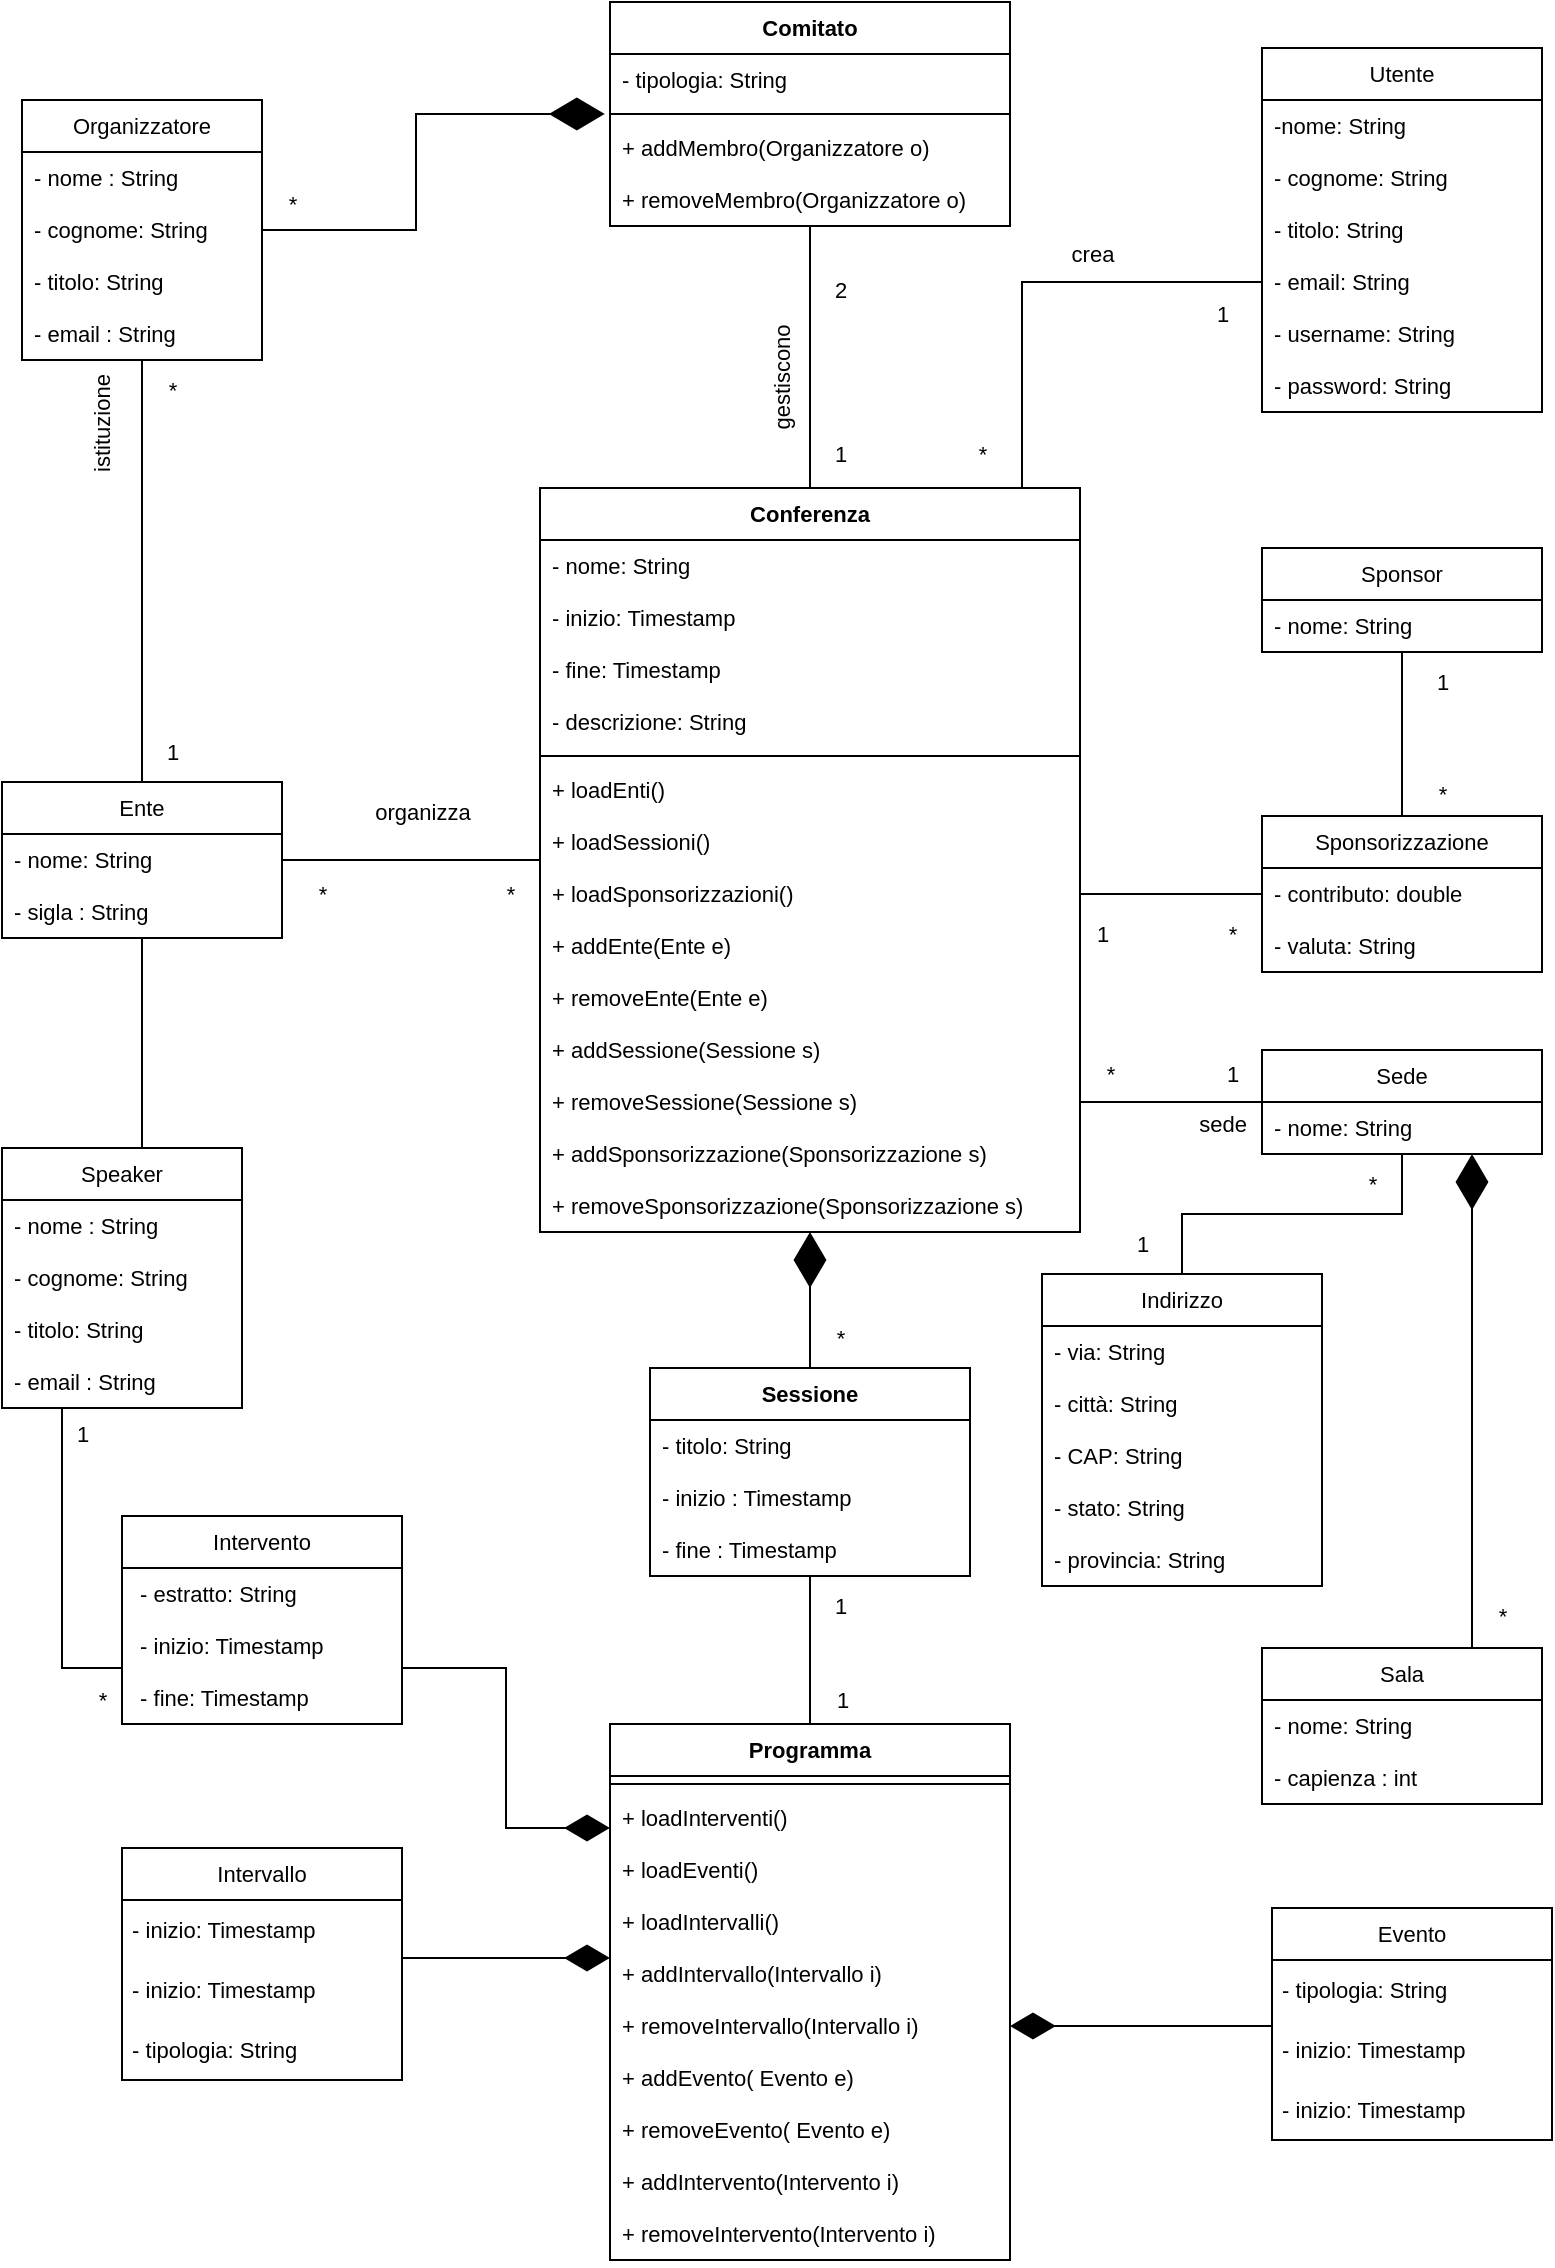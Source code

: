 <mxfile version="21.3.7" type="device">
  <diagram name="Pagina-1" id="H9tFMq_xS6EXsxrFBrhq">
    <mxGraphModel dx="594" dy="751" grid="1" gridSize="10" guides="1" tooltips="1" connect="1" arrows="1" fold="1" page="1" pageScale="1" pageWidth="827" pageHeight="1169" math="0" shadow="0">
      <root>
        <mxCell id="0" />
        <mxCell id="1" parent="0" />
        <mxCell id="WRvuOxXtSrw3vKBOLldK-36" style="edgeStyle=orthogonalEdgeStyle;rounded=0;orthogonalLoop=1;jettySize=auto;html=1;exitX=0.5;exitY=0;exitDx=0;exitDy=0;endArrow=none;endFill=0;fontSize=11;" parent="1" source="WRvuOxXtSrw3vKBOLldK-3" target="WRvuOxXtSrw3vKBOLldK-80" edge="1">
          <mxGeometry relative="1" as="geometry">
            <mxPoint x="415" y="126" as="targetPoint" />
          </mxGeometry>
        </mxCell>
        <mxCell id="WRvuOxXtSrw3vKBOLldK-3" value="Conferenza" style="swimlane;fontStyle=1;align=center;verticalAlign=top;childLayout=stackLayout;horizontal=1;startSize=26;horizontalStack=0;resizeParent=1;resizeParentMax=0;resizeLast=0;collapsible=1;marginBottom=0;whiteSpace=wrap;html=1;fontSize=11;" parent="1" vertex="1">
          <mxGeometry x="279" y="280" width="270" height="372" as="geometry" />
        </mxCell>
        <mxCell id="WRvuOxXtSrw3vKBOLldK-4" value="- nome: String" style="text;strokeColor=none;fillColor=none;align=left;verticalAlign=top;spacingLeft=4;spacingRight=4;overflow=hidden;rotatable=0;points=[[0,0.5],[1,0.5]];portConstraint=eastwest;whiteSpace=wrap;html=1;fontSize=11;" parent="WRvuOxXtSrw3vKBOLldK-3" vertex="1">
          <mxGeometry y="26" width="270" height="26" as="geometry" />
        </mxCell>
        <mxCell id="WRvuOxXtSrw3vKBOLldK-8" value="- inizio: Timestamp" style="text;strokeColor=none;fillColor=none;align=left;verticalAlign=top;spacingLeft=4;spacingRight=4;overflow=hidden;rotatable=0;points=[[0,0.5],[1,0.5]];portConstraint=eastwest;whiteSpace=wrap;html=1;fontSize=11;" parent="WRvuOxXtSrw3vKBOLldK-3" vertex="1">
          <mxGeometry y="52" width="270" height="26" as="geometry" />
        </mxCell>
        <mxCell id="WRvuOxXtSrw3vKBOLldK-9" value="- fine: Timestamp" style="text;strokeColor=none;fillColor=none;align=left;verticalAlign=top;spacingLeft=4;spacingRight=4;overflow=hidden;rotatable=0;points=[[0,0.5],[1,0.5]];portConstraint=eastwest;whiteSpace=wrap;html=1;fontSize=11;" parent="WRvuOxXtSrw3vKBOLldK-3" vertex="1">
          <mxGeometry y="78" width="270" height="26" as="geometry" />
        </mxCell>
        <mxCell id="WRvuOxXtSrw3vKBOLldK-10" value="- descrizione: String" style="text;strokeColor=none;fillColor=none;align=left;verticalAlign=top;spacingLeft=4;spacingRight=4;overflow=hidden;rotatable=0;points=[[0,0.5],[1,0.5]];portConstraint=eastwest;whiteSpace=wrap;html=1;fontSize=11;" parent="WRvuOxXtSrw3vKBOLldK-3" vertex="1">
          <mxGeometry y="104" width="270" height="26" as="geometry" />
        </mxCell>
        <mxCell id="WRvuOxXtSrw3vKBOLldK-5" value="" style="line;strokeWidth=1;fillColor=none;align=left;verticalAlign=middle;spacingTop=-1;spacingLeft=3;spacingRight=3;rotatable=0;labelPosition=right;points=[];portConstraint=eastwest;strokeColor=inherit;fontSize=11;" parent="WRvuOxXtSrw3vKBOLldK-3" vertex="1">
          <mxGeometry y="130" width="270" height="8" as="geometry" />
        </mxCell>
        <mxCell id="WRvuOxXtSrw3vKBOLldK-6" value="+ loadEnti()" style="text;strokeColor=none;fillColor=none;align=left;verticalAlign=top;spacingLeft=4;spacingRight=4;overflow=hidden;rotatable=0;points=[[0,0.5],[1,0.5]];portConstraint=eastwest;whiteSpace=wrap;html=1;fontSize=11;" parent="WRvuOxXtSrw3vKBOLldK-3" vertex="1">
          <mxGeometry y="138" width="270" height="26" as="geometry" />
        </mxCell>
        <mxCell id="WRvuOxXtSrw3vKBOLldK-11" value="+ loadSessioni()" style="text;strokeColor=none;fillColor=none;align=left;verticalAlign=top;spacingLeft=4;spacingRight=4;overflow=hidden;rotatable=0;points=[[0,0.5],[1,0.5]];portConstraint=eastwest;whiteSpace=wrap;html=1;fontSize=11;" parent="WRvuOxXtSrw3vKBOLldK-3" vertex="1">
          <mxGeometry y="164" width="270" height="26" as="geometry" />
        </mxCell>
        <mxCell id="WRvuOxXtSrw3vKBOLldK-12" value="+ loadSponsorizzazioni()" style="text;strokeColor=none;fillColor=none;align=left;verticalAlign=top;spacingLeft=4;spacingRight=4;overflow=hidden;rotatable=0;points=[[0,0.5],[1,0.5]];portConstraint=eastwest;whiteSpace=wrap;html=1;fontSize=11;" parent="WRvuOxXtSrw3vKBOLldK-3" vertex="1">
          <mxGeometry y="190" width="270" height="26" as="geometry" />
        </mxCell>
        <mxCell id="WRvuOxXtSrw3vKBOLldK-13" value="+ addEnte(Ente e)" style="text;strokeColor=none;fillColor=none;align=left;verticalAlign=top;spacingLeft=4;spacingRight=4;overflow=hidden;rotatable=0;points=[[0,0.5],[1,0.5]];portConstraint=eastwest;whiteSpace=wrap;html=1;fontSize=11;" parent="WRvuOxXtSrw3vKBOLldK-3" vertex="1">
          <mxGeometry y="216" width="270" height="26" as="geometry" />
        </mxCell>
        <mxCell id="WRvuOxXtSrw3vKBOLldK-14" value="+ removeEnte(Ente e)" style="text;strokeColor=none;fillColor=none;align=left;verticalAlign=top;spacingLeft=4;spacingRight=4;overflow=hidden;rotatable=0;points=[[0,0.5],[1,0.5]];portConstraint=eastwest;whiteSpace=wrap;html=1;fontSize=11;" parent="WRvuOxXtSrw3vKBOLldK-3" vertex="1">
          <mxGeometry y="242" width="270" height="26" as="geometry" />
        </mxCell>
        <mxCell id="WRvuOxXtSrw3vKBOLldK-15" value="+ addSessione(Sessione s)" style="text;strokeColor=none;fillColor=none;align=left;verticalAlign=top;spacingLeft=4;spacingRight=4;overflow=hidden;rotatable=0;points=[[0,0.5],[1,0.5]];portConstraint=eastwest;whiteSpace=wrap;html=1;fontSize=11;" parent="WRvuOxXtSrw3vKBOLldK-3" vertex="1">
          <mxGeometry y="268" width="270" height="26" as="geometry" />
        </mxCell>
        <mxCell id="WRvuOxXtSrw3vKBOLldK-16" value="+ removeSessione(Sessione s)" style="text;strokeColor=none;fillColor=none;align=left;verticalAlign=top;spacingLeft=4;spacingRight=4;overflow=hidden;rotatable=0;points=[[0,0.5],[1,0.5]];portConstraint=eastwest;whiteSpace=wrap;html=1;fontSize=11;" parent="WRvuOxXtSrw3vKBOLldK-3" vertex="1">
          <mxGeometry y="294" width="270" height="26" as="geometry" />
        </mxCell>
        <mxCell id="WRvuOxXtSrw3vKBOLldK-17" value="+ addSponsorizzazione(Sponsorizzazione s)" style="text;strokeColor=none;fillColor=none;align=left;verticalAlign=top;spacingLeft=4;spacingRight=4;overflow=hidden;rotatable=0;points=[[0,0.5],[1,0.5]];portConstraint=eastwest;whiteSpace=wrap;html=1;fontSize=11;" parent="WRvuOxXtSrw3vKBOLldK-3" vertex="1">
          <mxGeometry y="320" width="270" height="26" as="geometry" />
        </mxCell>
        <mxCell id="WRvuOxXtSrw3vKBOLldK-18" value="+ removeSponsorizzazione(Sponsorizzazione s)" style="text;strokeColor=none;fillColor=none;align=left;verticalAlign=top;spacingLeft=4;spacingRight=4;overflow=hidden;rotatable=0;points=[[0,0.5],[1,0.5]];portConstraint=eastwest;whiteSpace=wrap;html=1;fontSize=11;" parent="WRvuOxXtSrw3vKBOLldK-3" vertex="1">
          <mxGeometry y="346" width="270" height="26" as="geometry" />
        </mxCell>
        <mxCell id="WRvuOxXtSrw3vKBOLldK-23" style="rounded=0;orthogonalLoop=1;jettySize=auto;html=1;exitX=1;exitY=0.5;exitDx=0;exitDy=0;edgeStyle=orthogonalEdgeStyle;endArrow=none;endFill=0;fontSize=11;" parent="1" source="WRvuOxXtSrw3vKBOLldK-19" target="WRvuOxXtSrw3vKBOLldK-3" edge="1">
          <mxGeometry relative="1" as="geometry" />
        </mxCell>
        <mxCell id="WRvuOxXtSrw3vKBOLldK-19" value="Ente" style="swimlane;fontStyle=0;childLayout=stackLayout;horizontal=1;startSize=26;fillColor=none;horizontalStack=0;resizeParent=1;resizeParentMax=0;resizeLast=0;collapsible=1;marginBottom=0;whiteSpace=wrap;html=1;fontSize=11;" parent="1" vertex="1">
          <mxGeometry x="10" y="427" width="140" height="78" as="geometry" />
        </mxCell>
        <mxCell id="WRvuOxXtSrw3vKBOLldK-20" value="- nome: String" style="text;strokeColor=none;fillColor=none;align=left;verticalAlign=top;spacingLeft=4;spacingRight=4;overflow=hidden;rotatable=0;points=[[0,0.5],[1,0.5]];portConstraint=eastwest;whiteSpace=wrap;html=1;fontSize=11;" parent="WRvuOxXtSrw3vKBOLldK-19" vertex="1">
          <mxGeometry y="26" width="140" height="26" as="geometry" />
        </mxCell>
        <mxCell id="WRvuOxXtSrw3vKBOLldK-21" value="- sigla : String" style="text;strokeColor=none;fillColor=none;align=left;verticalAlign=top;spacingLeft=4;spacingRight=4;overflow=hidden;rotatable=0;points=[[0,0.5],[1,0.5]];portConstraint=eastwest;whiteSpace=wrap;html=1;fontSize=11;" parent="WRvuOxXtSrw3vKBOLldK-19" vertex="1">
          <mxGeometry y="52" width="140" height="26" as="geometry" />
        </mxCell>
        <mxCell id="WRvuOxXtSrw3vKBOLldK-24" value="organizza" style="text;html=1;align=center;verticalAlign=middle;resizable=0;points=[];autosize=1;strokeColor=none;fillColor=none;fontSize=11;" parent="1" vertex="1">
          <mxGeometry x="185" y="427" width="70" height="30" as="geometry" />
        </mxCell>
        <mxCell id="WRvuOxXtSrw3vKBOLldK-25" value="&lt;font style=&quot;font-size: 11px;&quot;&gt;*&lt;/font&gt;" style="text;html=1;align=center;verticalAlign=middle;resizable=0;points=[];autosize=1;strokeColor=none;fillColor=none;fontSize=11;" parent="1" vertex="1">
          <mxGeometry x="249" y="468" width="30" height="30" as="geometry" />
        </mxCell>
        <mxCell id="WRvuOxXtSrw3vKBOLldK-26" value="&lt;font style=&quot;font-size: 11px;&quot;&gt;*&lt;/font&gt;" style="text;html=1;align=center;verticalAlign=middle;resizable=0;points=[];autosize=1;strokeColor=none;fillColor=none;fontSize=11;" parent="1" vertex="1">
          <mxGeometry x="155" y="468" width="30" height="30" as="geometry" />
        </mxCell>
        <mxCell id="WRvuOxXtSrw3vKBOLldK-32" style="edgeStyle=orthogonalEdgeStyle;rounded=0;orthogonalLoop=1;jettySize=auto;html=1;endArrow=none;endFill=0;fontSize=11;" parent="1" source="WRvuOxXtSrw3vKBOLldK-27" target="WRvuOxXtSrw3vKBOLldK-19" edge="1">
          <mxGeometry relative="1" as="geometry" />
        </mxCell>
        <mxCell id="WRvuOxXtSrw3vKBOLldK-27" value="Organizzatore" style="swimlane;fontStyle=0;childLayout=stackLayout;horizontal=1;startSize=26;fillColor=none;horizontalStack=0;resizeParent=1;resizeParentMax=0;resizeLast=0;collapsible=1;marginBottom=0;whiteSpace=wrap;html=1;fontSize=11;" parent="1" vertex="1">
          <mxGeometry x="20" y="86" width="120" height="130" as="geometry" />
        </mxCell>
        <mxCell id="WRvuOxXtSrw3vKBOLldK-28" value="- nome : String" style="text;strokeColor=none;fillColor=none;align=left;verticalAlign=top;spacingLeft=4;spacingRight=4;overflow=hidden;rotatable=0;points=[[0,0.5],[1,0.5]];portConstraint=eastwest;whiteSpace=wrap;html=1;fontSize=11;" parent="WRvuOxXtSrw3vKBOLldK-27" vertex="1">
          <mxGeometry y="26" width="120" height="26" as="geometry" />
        </mxCell>
        <mxCell id="WRvuOxXtSrw3vKBOLldK-29" value="- cognome: String" style="text;strokeColor=none;fillColor=none;align=left;verticalAlign=top;spacingLeft=4;spacingRight=4;overflow=hidden;rotatable=0;points=[[0,0.5],[1,0.5]];portConstraint=eastwest;whiteSpace=wrap;html=1;fontSize=11;" parent="WRvuOxXtSrw3vKBOLldK-27" vertex="1">
          <mxGeometry y="52" width="120" height="26" as="geometry" />
        </mxCell>
        <mxCell id="WRvuOxXtSrw3vKBOLldK-30" value="- titolo: String" style="text;strokeColor=none;fillColor=none;align=left;verticalAlign=top;spacingLeft=4;spacingRight=4;overflow=hidden;rotatable=0;points=[[0,0.5],[1,0.5]];portConstraint=eastwest;whiteSpace=wrap;html=1;fontSize=11;" parent="WRvuOxXtSrw3vKBOLldK-27" vertex="1">
          <mxGeometry y="78" width="120" height="26" as="geometry" />
        </mxCell>
        <mxCell id="WRvuOxXtSrw3vKBOLldK-31" value="- email : String" style="text;strokeColor=none;fillColor=none;align=left;verticalAlign=top;spacingLeft=4;spacingRight=4;overflow=hidden;rotatable=0;points=[[0,0.5],[1,0.5]];portConstraint=eastwest;whiteSpace=wrap;html=1;fontSize=11;" parent="WRvuOxXtSrw3vKBOLldK-27" vertex="1">
          <mxGeometry y="104" width="120" height="26" as="geometry" />
        </mxCell>
        <mxCell id="WRvuOxXtSrw3vKBOLldK-35" style="edgeStyle=orthogonalEdgeStyle;rounded=0;orthogonalLoop=1;jettySize=auto;html=1;startArrow=diamondThin;startFill=1;endArrow=none;endFill=0;sourcePerimeterSpacing=0;strokeWidth=1;endSize=12;startSize=25;fontSize=11;exitX=-0.013;exitY=-0.155;exitDx=0;exitDy=0;exitPerimeter=0;" parent="1" source="WRvuOxXtSrw3vKBOLldK-86" target="WRvuOxXtSrw3vKBOLldK-27" edge="1">
          <mxGeometry relative="1" as="geometry">
            <mxPoint x="345" y="111" as="sourcePoint" />
          </mxGeometry>
        </mxCell>
        <mxCell id="WRvuOxXtSrw3vKBOLldK-37" value="gestiscono" style="text;html=1;align=center;verticalAlign=middle;resizable=0;points=[];autosize=1;strokeColor=none;fillColor=none;horizontal=0;fontSize=11;" parent="1" vertex="1">
          <mxGeometry x="380" y="190" width="40" height="70" as="geometry" />
        </mxCell>
        <mxCell id="WRvuOxXtSrw3vKBOLldK-38" value="istituzione" style="text;html=1;align=center;verticalAlign=middle;resizable=0;points=[];autosize=1;strokeColor=none;fillColor=none;horizontal=0;fontSize=11;" parent="1" vertex="1">
          <mxGeometry x="40" y="218" width="40" height="60" as="geometry" />
        </mxCell>
        <mxCell id="WRvuOxXtSrw3vKBOLldK-50" style="edgeStyle=orthogonalEdgeStyle;rounded=0;orthogonalLoop=1;jettySize=auto;html=1;exitX=0.5;exitY=0;exitDx=0;exitDy=0;endArrow=none;endFill=0;fontSize=11;" parent="1" source="WRvuOxXtSrw3vKBOLldK-39" target="WRvuOxXtSrw3vKBOLldK-46" edge="1">
          <mxGeometry relative="1" as="geometry" />
        </mxCell>
        <mxCell id="WRvuOxXtSrw3vKBOLldK-39" value="Sponsorizzazione" style="swimlane;fontStyle=0;childLayout=stackLayout;horizontal=1;startSize=26;fillColor=none;horizontalStack=0;resizeParent=1;resizeParentMax=0;resizeLast=0;collapsible=1;marginBottom=0;whiteSpace=wrap;html=1;fontSize=11;" parent="1" vertex="1">
          <mxGeometry x="640" y="444" width="140" height="78" as="geometry" />
        </mxCell>
        <mxCell id="WRvuOxXtSrw3vKBOLldK-40" value="- contributo: double" style="text;strokeColor=none;fillColor=none;align=left;verticalAlign=top;spacingLeft=4;spacingRight=4;overflow=hidden;rotatable=0;points=[[0,0.5],[1,0.5]];portConstraint=eastwest;whiteSpace=wrap;html=1;fontSize=11;" parent="WRvuOxXtSrw3vKBOLldK-39" vertex="1">
          <mxGeometry y="26" width="140" height="26" as="geometry" />
        </mxCell>
        <mxCell id="WRvuOxXtSrw3vKBOLldK-41" value="- valuta: String" style="text;strokeColor=none;fillColor=none;align=left;verticalAlign=top;spacingLeft=4;spacingRight=4;overflow=hidden;rotatable=0;points=[[0,0.5],[1,0.5]];portConstraint=eastwest;whiteSpace=wrap;html=1;fontSize=11;" parent="WRvuOxXtSrw3vKBOLldK-39" vertex="1">
          <mxGeometry y="52" width="140" height="26" as="geometry" />
        </mxCell>
        <mxCell id="WRvuOxXtSrw3vKBOLldK-43" style="edgeStyle=orthogonalEdgeStyle;rounded=0;orthogonalLoop=1;jettySize=auto;html=1;exitX=1;exitY=0.5;exitDx=0;exitDy=0;endArrow=none;endFill=0;fontSize=11;" parent="1" source="WRvuOxXtSrw3vKBOLldK-12" target="WRvuOxXtSrw3vKBOLldK-39" edge="1">
          <mxGeometry relative="1" as="geometry" />
        </mxCell>
        <mxCell id="WRvuOxXtSrw3vKBOLldK-44" value="1" style="text;html=1;align=center;verticalAlign=middle;resizable=0;points=[];autosize=1;strokeColor=none;fillColor=none;fontSize=11;" parent="1" vertex="1">
          <mxGeometry x="545" y="488" width="30" height="30" as="geometry" />
        </mxCell>
        <mxCell id="WRvuOxXtSrw3vKBOLldK-45" value="*" style="text;html=1;align=center;verticalAlign=middle;resizable=0;points=[];autosize=1;strokeColor=none;fillColor=none;fontSize=11;" parent="1" vertex="1">
          <mxGeometry x="610" y="488" width="30" height="30" as="geometry" />
        </mxCell>
        <mxCell id="WRvuOxXtSrw3vKBOLldK-46" value="Sponsor" style="swimlane;fontStyle=0;childLayout=stackLayout;horizontal=1;startSize=26;fillColor=none;horizontalStack=0;resizeParent=1;resizeParentMax=0;resizeLast=0;collapsible=1;marginBottom=0;whiteSpace=wrap;html=1;fontSize=11;" parent="1" vertex="1">
          <mxGeometry x="640" y="310" width="140" height="52" as="geometry" />
        </mxCell>
        <mxCell id="WRvuOxXtSrw3vKBOLldK-47" value="- nome: String" style="text;strokeColor=none;fillColor=none;align=left;verticalAlign=top;spacingLeft=4;spacingRight=4;overflow=hidden;rotatable=0;points=[[0,0.5],[1,0.5]];portConstraint=eastwest;whiteSpace=wrap;html=1;fontSize=11;" parent="WRvuOxXtSrw3vKBOLldK-46" vertex="1">
          <mxGeometry y="26" width="140" height="26" as="geometry" />
        </mxCell>
        <mxCell id="WRvuOxXtSrw3vKBOLldK-51" value="Utente" style="swimlane;fontStyle=0;childLayout=stackLayout;horizontal=1;startSize=26;fillColor=none;horizontalStack=0;resizeParent=1;resizeParentMax=0;resizeLast=0;collapsible=1;marginBottom=0;whiteSpace=wrap;html=1;fontSize=11;" parent="1" vertex="1">
          <mxGeometry x="640" y="60" width="140" height="182" as="geometry" />
        </mxCell>
        <mxCell id="WRvuOxXtSrw3vKBOLldK-52" value="-nome: String" style="text;strokeColor=none;fillColor=none;align=left;verticalAlign=top;spacingLeft=4;spacingRight=4;overflow=hidden;rotatable=0;points=[[0,0.5],[1,0.5]];portConstraint=eastwest;whiteSpace=wrap;html=1;fontSize=11;" parent="WRvuOxXtSrw3vKBOLldK-51" vertex="1">
          <mxGeometry y="26" width="140" height="26" as="geometry" />
        </mxCell>
        <mxCell id="WRvuOxXtSrw3vKBOLldK-53" value="- cognome: String" style="text;strokeColor=none;fillColor=none;align=left;verticalAlign=top;spacingLeft=4;spacingRight=4;overflow=hidden;rotatable=0;points=[[0,0.5],[1,0.5]];portConstraint=eastwest;whiteSpace=wrap;html=1;fontSize=11;" parent="WRvuOxXtSrw3vKBOLldK-51" vertex="1">
          <mxGeometry y="52" width="140" height="26" as="geometry" />
        </mxCell>
        <mxCell id="WRvuOxXtSrw3vKBOLldK-54" value="- titolo: String" style="text;strokeColor=none;fillColor=none;align=left;verticalAlign=top;spacingLeft=4;spacingRight=4;overflow=hidden;rotatable=0;points=[[0,0.5],[1,0.5]];portConstraint=eastwest;whiteSpace=wrap;html=1;fontSize=11;" parent="WRvuOxXtSrw3vKBOLldK-51" vertex="1">
          <mxGeometry y="78" width="140" height="26" as="geometry" />
        </mxCell>
        <mxCell id="WRvuOxXtSrw3vKBOLldK-55" value="- email: String" style="text;strokeColor=none;fillColor=none;align=left;verticalAlign=top;spacingLeft=4;spacingRight=4;overflow=hidden;rotatable=0;points=[[0,0.5],[1,0.5]];portConstraint=eastwest;whiteSpace=wrap;html=1;fontSize=11;" parent="WRvuOxXtSrw3vKBOLldK-51" vertex="1">
          <mxGeometry y="104" width="140" height="26" as="geometry" />
        </mxCell>
        <mxCell id="WRvuOxXtSrw3vKBOLldK-56" value="- username: String" style="text;strokeColor=none;fillColor=none;align=left;verticalAlign=top;spacingLeft=4;spacingRight=4;overflow=hidden;rotatable=0;points=[[0,0.5],[1,0.5]];portConstraint=eastwest;whiteSpace=wrap;html=1;fontSize=11;" parent="WRvuOxXtSrw3vKBOLldK-51" vertex="1">
          <mxGeometry y="130" width="140" height="26" as="geometry" />
        </mxCell>
        <mxCell id="WRvuOxXtSrw3vKBOLldK-57" value="- password: String" style="text;strokeColor=none;fillColor=none;align=left;verticalAlign=top;spacingLeft=4;spacingRight=4;overflow=hidden;rotatable=0;points=[[0,0.5],[1,0.5]];portConstraint=eastwest;whiteSpace=wrap;html=1;fontSize=11;" parent="WRvuOxXtSrw3vKBOLldK-51" vertex="1">
          <mxGeometry y="156" width="140" height="26" as="geometry" />
        </mxCell>
        <mxCell id="WRvuOxXtSrw3vKBOLldK-60" style="edgeStyle=orthogonalEdgeStyle;rounded=0;orthogonalLoop=1;jettySize=auto;html=1;endArrow=none;endFill=0;fontSize=11;exitX=0;exitY=0.5;exitDx=0;exitDy=0;" parent="1" source="WRvuOxXtSrw3vKBOLldK-55" target="WRvuOxXtSrw3vKBOLldK-3" edge="1">
          <mxGeometry relative="1" as="geometry">
            <Array as="points">
              <mxPoint x="520" y="177" />
            </Array>
          </mxGeometry>
        </mxCell>
        <mxCell id="WRvuOxXtSrw3vKBOLldK-61" value="crea" style="text;html=1;align=center;verticalAlign=middle;resizable=0;points=[];autosize=1;strokeColor=none;fillColor=none;fontSize=11;" parent="1" vertex="1">
          <mxGeometry x="535" y="148" width="40" height="30" as="geometry" />
        </mxCell>
        <mxCell id="WRvuOxXtSrw3vKBOLldK-62" value="1" style="text;html=1;align=center;verticalAlign=middle;resizable=0;points=[];autosize=1;strokeColor=none;fillColor=none;fontSize=11;" parent="1" vertex="1">
          <mxGeometry x="414" y="248" width="30" height="30" as="geometry" />
        </mxCell>
        <mxCell id="WRvuOxXtSrw3vKBOLldK-63" value="2" style="text;html=1;align=center;verticalAlign=middle;resizable=0;points=[];autosize=1;strokeColor=none;fillColor=none;fontSize=11;" parent="1" vertex="1">
          <mxGeometry x="414" y="166" width="30" height="30" as="geometry" />
        </mxCell>
        <mxCell id="WRvuOxXtSrw3vKBOLldK-64" value="*" style="text;html=1;align=center;verticalAlign=middle;resizable=0;points=[];autosize=1;strokeColor=none;fillColor=none;fontSize=11;" parent="1" vertex="1">
          <mxGeometry x="715" y="418" width="30" height="30" as="geometry" />
        </mxCell>
        <mxCell id="WRvuOxXtSrw3vKBOLldK-65" value="1" style="text;html=1;align=center;verticalAlign=middle;resizable=0;points=[];autosize=1;strokeColor=none;fillColor=none;fontSize=11;" parent="1" vertex="1">
          <mxGeometry x="715" y="362" width="30" height="30" as="geometry" />
        </mxCell>
        <mxCell id="WRvuOxXtSrw3vKBOLldK-73" style="edgeStyle=orthogonalEdgeStyle;rounded=0;orthogonalLoop=1;jettySize=auto;html=1;exitX=0.5;exitY=0;exitDx=0;exitDy=0;endArrow=diamondThin;endFill=1;endSize=25;fontSize=11;" parent="1" source="WRvuOxXtSrw3vKBOLldK-66" target="WRvuOxXtSrw3vKBOLldK-3" edge="1">
          <mxGeometry relative="1" as="geometry" />
        </mxCell>
        <mxCell id="WRvuOxXtSrw3vKBOLldK-66" value="Sessione" style="swimlane;fontStyle=1;align=center;verticalAlign=top;childLayout=stackLayout;horizontal=1;startSize=26;horizontalStack=0;resizeParent=1;resizeParentMax=0;resizeLast=0;collapsible=1;marginBottom=0;whiteSpace=wrap;html=1;fontSize=11;" parent="1" vertex="1">
          <mxGeometry x="334" y="720" width="160" height="104" as="geometry" />
        </mxCell>
        <mxCell id="WRvuOxXtSrw3vKBOLldK-67" value="- titolo: String" style="text;strokeColor=none;fillColor=none;align=left;verticalAlign=top;spacingLeft=4;spacingRight=4;overflow=hidden;rotatable=0;points=[[0,0.5],[1,0.5]];portConstraint=eastwest;whiteSpace=wrap;html=1;fontSize=11;" parent="WRvuOxXtSrw3vKBOLldK-66" vertex="1">
          <mxGeometry y="26" width="160" height="26" as="geometry" />
        </mxCell>
        <mxCell id="WRvuOxXtSrw3vKBOLldK-70" value="- inizio : Timestamp" style="text;strokeColor=none;fillColor=none;align=left;verticalAlign=top;spacingLeft=4;spacingRight=4;overflow=hidden;rotatable=0;points=[[0,0.5],[1,0.5]];portConstraint=eastwest;whiteSpace=wrap;html=1;fontSize=11;" parent="WRvuOxXtSrw3vKBOLldK-66" vertex="1">
          <mxGeometry y="52" width="160" height="26" as="geometry" />
        </mxCell>
        <mxCell id="WRvuOxXtSrw3vKBOLldK-71" value="- fine : Timestamp" style="text;strokeColor=none;fillColor=none;align=left;verticalAlign=top;spacingLeft=4;spacingRight=4;overflow=hidden;rotatable=0;points=[[0,0.5],[1,0.5]];portConstraint=eastwest;whiteSpace=wrap;html=1;fontSize=11;" parent="WRvuOxXtSrw3vKBOLldK-66" vertex="1">
          <mxGeometry y="78" width="160" height="26" as="geometry" />
        </mxCell>
        <mxCell id="WRvuOxXtSrw3vKBOLldK-74" value="*" style="text;html=1;align=center;verticalAlign=middle;resizable=0;points=[];autosize=1;strokeColor=none;fillColor=none;fontSize=11;" parent="1" vertex="1">
          <mxGeometry x="414" y="690" width="30" height="30" as="geometry" />
        </mxCell>
        <mxCell id="WRvuOxXtSrw3vKBOLldK-75" value="*" style="text;html=1;align=center;verticalAlign=middle;resizable=0;points=[];autosize=1;strokeColor=none;fillColor=none;fontSize=11;" parent="1" vertex="1">
          <mxGeometry x="485" y="248" width="30" height="30" as="geometry" />
        </mxCell>
        <mxCell id="WRvuOxXtSrw3vKBOLldK-76" value="1" style="text;html=1;align=center;verticalAlign=middle;resizable=0;points=[];autosize=1;strokeColor=none;fillColor=none;fontSize=11;" parent="1" vertex="1">
          <mxGeometry x="605" y="178" width="30" height="30" as="geometry" />
        </mxCell>
        <mxCell id="WRvuOxXtSrw3vKBOLldK-77" value="*" style="text;html=1;align=center;verticalAlign=middle;resizable=0;points=[];autosize=1;strokeColor=none;fillColor=none;fontSize=11;" parent="1" vertex="1">
          <mxGeometry x="80" y="216" width="30" height="30" as="geometry" />
        </mxCell>
        <mxCell id="WRvuOxXtSrw3vKBOLldK-78" value="1" style="text;html=1;align=center;verticalAlign=middle;resizable=0;points=[];autosize=1;strokeColor=none;fillColor=none;fontSize=11;" parent="1" vertex="1">
          <mxGeometry x="80" y="397" width="30" height="30" as="geometry" />
        </mxCell>
        <mxCell id="WRvuOxXtSrw3vKBOLldK-79" value="*" style="text;html=1;align=center;verticalAlign=middle;resizable=0;points=[];autosize=1;strokeColor=none;fillColor=none;fontSize=11;" parent="1" vertex="1">
          <mxGeometry x="140" y="123" width="30" height="30" as="geometry" />
        </mxCell>
        <mxCell id="WRvuOxXtSrw3vKBOLldK-80" value="Comitato" style="swimlane;fontStyle=1;align=center;verticalAlign=top;childLayout=stackLayout;horizontal=1;startSize=26;horizontalStack=0;resizeParent=1;resizeParentMax=0;resizeLast=0;collapsible=1;marginBottom=0;whiteSpace=wrap;html=1;fontSize=11;" parent="1" vertex="1">
          <mxGeometry x="314" y="37" width="200" height="112" as="geometry" />
        </mxCell>
        <mxCell id="WRvuOxXtSrw3vKBOLldK-81" value="- tipologia: String" style="text;strokeColor=none;fillColor=none;align=left;verticalAlign=top;spacingLeft=4;spacingRight=4;overflow=hidden;rotatable=0;points=[[0,0.5],[1,0.5]];portConstraint=eastwest;whiteSpace=wrap;html=1;fontSize=11;" parent="WRvuOxXtSrw3vKBOLldK-80" vertex="1">
          <mxGeometry y="26" width="200" height="26" as="geometry" />
        </mxCell>
        <mxCell id="WRvuOxXtSrw3vKBOLldK-82" value="" style="line;strokeWidth=1;fillColor=none;align=left;verticalAlign=middle;spacingTop=-1;spacingLeft=3;spacingRight=3;rotatable=0;labelPosition=right;points=[];portConstraint=eastwest;strokeColor=inherit;fontSize=11;" parent="WRvuOxXtSrw3vKBOLldK-80" vertex="1">
          <mxGeometry y="52" width="200" height="8" as="geometry" />
        </mxCell>
        <mxCell id="WRvuOxXtSrw3vKBOLldK-86" value="+ addMembro(Organizzatore o)" style="text;strokeColor=none;fillColor=none;align=left;verticalAlign=top;spacingLeft=4;spacingRight=4;overflow=hidden;rotatable=0;points=[[0,0.5],[1,0.5]];portConstraint=eastwest;whiteSpace=wrap;html=1;fontSize=11;" parent="WRvuOxXtSrw3vKBOLldK-80" vertex="1">
          <mxGeometry y="60" width="200" height="26" as="geometry" />
        </mxCell>
        <mxCell id="WRvuOxXtSrw3vKBOLldK-83" value="+ removeMembro(Organizzatore o)" style="text;strokeColor=none;fillColor=none;align=left;verticalAlign=top;spacingLeft=4;spacingRight=4;overflow=hidden;rotatable=0;points=[[0,0.5],[1,0.5]];portConstraint=eastwest;whiteSpace=wrap;html=1;fontSize=11;" parent="WRvuOxXtSrw3vKBOLldK-80" vertex="1">
          <mxGeometry y="86" width="200" height="26" as="geometry" />
        </mxCell>
        <mxCell id="WRvuOxXtSrw3vKBOLldK-91" value="Sede" style="swimlane;fontStyle=0;childLayout=stackLayout;horizontal=1;startSize=26;fillColor=none;horizontalStack=0;resizeParent=1;resizeParentMax=0;resizeLast=0;collapsible=1;marginBottom=0;whiteSpace=wrap;html=1;fontFamily=Helvetica;fontSize=11;fontColor=default;" parent="1" vertex="1">
          <mxGeometry x="640" y="561" width="140" height="52" as="geometry" />
        </mxCell>
        <mxCell id="WRvuOxXtSrw3vKBOLldK-92" value="- nome: String" style="text;strokeColor=none;fillColor=none;align=left;verticalAlign=top;spacingLeft=4;spacingRight=4;overflow=hidden;rotatable=0;points=[[0,0.5],[1,0.5]];portConstraint=eastwest;whiteSpace=wrap;html=1;fontSize=11;fontFamily=Helvetica;fontColor=default;" parent="WRvuOxXtSrw3vKBOLldK-91" vertex="1">
          <mxGeometry y="26" width="140" height="26" as="geometry" />
        </mxCell>
        <mxCell id="WRvuOxXtSrw3vKBOLldK-94" style="edgeStyle=orthogonalEdgeStyle;rounded=0;orthogonalLoop=1;jettySize=auto;html=1;exitX=1;exitY=0.5;exitDx=0;exitDy=0;endArrow=none;endFill=0;fontSize=11;" parent="1" source="WRvuOxXtSrw3vKBOLldK-16" target="WRvuOxXtSrw3vKBOLldK-91" edge="1">
          <mxGeometry relative="1" as="geometry" />
        </mxCell>
        <mxCell id="WRvuOxXtSrw3vKBOLldK-103" style="edgeStyle=orthogonalEdgeStyle;rounded=0;orthogonalLoop=1;jettySize=auto;html=1;exitX=0.5;exitY=0;exitDx=0;exitDy=0;endArrow=none;endFill=0;fontSize=11;" parent="1" source="WRvuOxXtSrw3vKBOLldK-99" target="WRvuOxXtSrw3vKBOLldK-91" edge="1">
          <mxGeometry relative="1" as="geometry" />
        </mxCell>
        <mxCell id="WRvuOxXtSrw3vKBOLldK-99" value="Indirizzo" style="swimlane;fontStyle=0;childLayout=stackLayout;horizontal=1;startSize=26;fillColor=none;horizontalStack=0;resizeParent=1;resizeParentMax=0;resizeLast=0;collapsible=1;marginBottom=0;whiteSpace=wrap;html=1;fontSize=11;" parent="1" vertex="1">
          <mxGeometry x="530" y="673" width="140" height="156" as="geometry" />
        </mxCell>
        <mxCell id="WRvuOxXtSrw3vKBOLldK-100" value="- via: String" style="text;strokeColor=none;fillColor=none;align=left;verticalAlign=top;spacingLeft=4;spacingRight=4;overflow=hidden;rotatable=0;points=[[0,0.5],[1,0.5]];portConstraint=eastwest;whiteSpace=wrap;html=1;fontSize=11;" parent="WRvuOxXtSrw3vKBOLldK-99" vertex="1">
          <mxGeometry y="26" width="140" height="26" as="geometry" />
        </mxCell>
        <mxCell id="WRvuOxXtSrw3vKBOLldK-101" value="- città: String" style="text;strokeColor=none;fillColor=none;align=left;verticalAlign=top;spacingLeft=4;spacingRight=4;overflow=hidden;rotatable=0;points=[[0,0.5],[1,0.5]];portConstraint=eastwest;whiteSpace=wrap;html=1;fontSize=11;" parent="WRvuOxXtSrw3vKBOLldK-99" vertex="1">
          <mxGeometry y="52" width="140" height="26" as="geometry" />
        </mxCell>
        <mxCell id="WRvuOxXtSrw3vKBOLldK-102" value="- CAP: String" style="text;strokeColor=none;fillColor=none;align=left;verticalAlign=top;spacingLeft=4;spacingRight=4;overflow=hidden;rotatable=0;points=[[0,0.5],[1,0.5]];portConstraint=eastwest;whiteSpace=wrap;html=1;fontSize=11;" parent="WRvuOxXtSrw3vKBOLldK-99" vertex="1">
          <mxGeometry y="78" width="140" height="26" as="geometry" />
        </mxCell>
        <mxCell id="WRvuOxXtSrw3vKBOLldK-104" value="- stato: String" style="text;strokeColor=none;fillColor=none;align=left;verticalAlign=top;spacingLeft=4;spacingRight=4;overflow=hidden;rotatable=0;points=[[0,0.5],[1,0.5]];portConstraint=eastwest;whiteSpace=wrap;html=1;fontSize=11;" parent="WRvuOxXtSrw3vKBOLldK-99" vertex="1">
          <mxGeometry y="104" width="140" height="26" as="geometry" />
        </mxCell>
        <mxCell id="WRvuOxXtSrw3vKBOLldK-105" value="- provincia: String" style="text;strokeColor=none;fillColor=none;align=left;verticalAlign=top;spacingLeft=4;spacingRight=4;overflow=hidden;rotatable=0;points=[[0,0.5],[1,0.5]];portConstraint=eastwest;whiteSpace=wrap;html=1;fontSize=11;" parent="WRvuOxXtSrw3vKBOLldK-99" vertex="1">
          <mxGeometry y="130" width="140" height="26" as="geometry" />
        </mxCell>
        <mxCell id="WRvuOxXtSrw3vKBOLldK-106" value="*" style="text;html=1;align=center;verticalAlign=middle;resizable=0;points=[];autosize=1;strokeColor=none;fillColor=none;fontSize=11;" parent="1" vertex="1">
          <mxGeometry x="549" y="558" width="30" height="30" as="geometry" />
        </mxCell>
        <mxCell id="WRvuOxXtSrw3vKBOLldK-107" value="1" style="text;html=1;align=center;verticalAlign=middle;resizable=0;points=[];autosize=1;strokeColor=none;fillColor=none;fontSize=11;" parent="1" vertex="1">
          <mxGeometry x="610" y="558" width="30" height="30" as="geometry" />
        </mxCell>
        <mxCell id="WRvuOxXtSrw3vKBOLldK-112" style="edgeStyle=orthogonalEdgeStyle;rounded=0;orthogonalLoop=1;jettySize=auto;html=1;exitX=0.75;exitY=0;exitDx=0;exitDy=0;endArrow=diamondThin;endFill=1;endSize=25;fontSize=11;" parent="1" source="WRvuOxXtSrw3vKBOLldK-108" target="WRvuOxXtSrw3vKBOLldK-91" edge="1">
          <mxGeometry relative="1" as="geometry">
            <Array as="points">
              <mxPoint x="745" y="670" />
              <mxPoint x="745" y="670" />
            </Array>
          </mxGeometry>
        </mxCell>
        <mxCell id="WRvuOxXtSrw3vKBOLldK-108" value="Sala" style="swimlane;fontStyle=0;childLayout=stackLayout;horizontal=1;startSize=26;fillColor=none;horizontalStack=0;resizeParent=1;resizeParentMax=0;resizeLast=0;collapsible=1;marginBottom=0;whiteSpace=wrap;html=1;fontSize=11;" parent="1" vertex="1">
          <mxGeometry x="640" y="860" width="140" height="78" as="geometry" />
        </mxCell>
        <mxCell id="WRvuOxXtSrw3vKBOLldK-109" value="- nome: String" style="text;strokeColor=none;fillColor=none;align=left;verticalAlign=top;spacingLeft=4;spacingRight=4;overflow=hidden;rotatable=0;points=[[0,0.5],[1,0.5]];portConstraint=eastwest;whiteSpace=wrap;html=1;fontSize=11;" parent="WRvuOxXtSrw3vKBOLldK-108" vertex="1">
          <mxGeometry y="26" width="140" height="26" as="geometry" />
        </mxCell>
        <mxCell id="WRvuOxXtSrw3vKBOLldK-110" value="- capienza : int" style="text;strokeColor=none;fillColor=none;align=left;verticalAlign=top;spacingLeft=4;spacingRight=4;overflow=hidden;rotatable=0;points=[[0,0.5],[1,0.5]];portConstraint=eastwest;whiteSpace=wrap;html=1;fontSize=11;" parent="WRvuOxXtSrw3vKBOLldK-108" vertex="1">
          <mxGeometry y="52" width="140" height="26" as="geometry" />
        </mxCell>
        <mxCell id="WRvuOxXtSrw3vKBOLldK-113" value="sede" style="text;html=1;align=center;verticalAlign=middle;resizable=0;points=[];autosize=1;strokeColor=none;fillColor=none;fontSize=11;" parent="1" vertex="1">
          <mxGeometry x="595" y="583" width="50" height="30" as="geometry" />
        </mxCell>
        <mxCell id="WRvuOxXtSrw3vKBOLldK-114" value="*" style="text;html=1;align=center;verticalAlign=middle;resizable=0;points=[];autosize=1;strokeColor=none;fillColor=none;fontSize=11;" parent="1" vertex="1">
          <mxGeometry x="745" y="829" width="30" height="30" as="geometry" />
        </mxCell>
        <mxCell id="WRvuOxXtSrw3vKBOLldK-127" style="edgeStyle=orthogonalEdgeStyle;rounded=0;orthogonalLoop=1;jettySize=auto;html=1;exitX=0.5;exitY=0;exitDx=0;exitDy=0;endArrow=none;endFill=0;fontSize=11;" parent="1" source="WRvuOxXtSrw3vKBOLldK-115" target="WRvuOxXtSrw3vKBOLldK-66" edge="1">
          <mxGeometry relative="1" as="geometry" />
        </mxCell>
        <mxCell id="WRvuOxXtSrw3vKBOLldK-115" value="Programma" style="swimlane;fontStyle=1;align=center;verticalAlign=top;childLayout=stackLayout;horizontal=1;startSize=26;horizontalStack=0;resizeParent=1;resizeParentMax=0;resizeLast=0;collapsible=1;marginBottom=0;whiteSpace=wrap;html=1;fontSize=11;" parent="1" vertex="1">
          <mxGeometry x="314" y="898" width="200" height="268" as="geometry" />
        </mxCell>
        <mxCell id="WRvuOxXtSrw3vKBOLldK-117" value="" style="line;strokeWidth=1;fillColor=none;align=left;verticalAlign=middle;spacingTop=-1;spacingLeft=3;spacingRight=3;rotatable=0;labelPosition=right;points=[];portConstraint=eastwest;strokeColor=inherit;fontSize=11;" parent="WRvuOxXtSrw3vKBOLldK-115" vertex="1">
          <mxGeometry y="26" width="200" height="8" as="geometry" />
        </mxCell>
        <mxCell id="WRvuOxXtSrw3vKBOLldK-119" value="+ loadInterventi()" style="text;strokeColor=none;fillColor=none;align=left;verticalAlign=top;spacingLeft=4;spacingRight=4;overflow=hidden;rotatable=0;points=[[0,0.5],[1,0.5]];portConstraint=eastwest;whiteSpace=wrap;html=1;fontSize=11;" parent="WRvuOxXtSrw3vKBOLldK-115" vertex="1">
          <mxGeometry y="34" width="200" height="26" as="geometry" />
        </mxCell>
        <mxCell id="WRvuOxXtSrw3vKBOLldK-120" value="+ loadEventi()" style="text;strokeColor=none;fillColor=none;align=left;verticalAlign=top;spacingLeft=4;spacingRight=4;overflow=hidden;rotatable=0;points=[[0,0.5],[1,0.5]];portConstraint=eastwest;whiteSpace=wrap;html=1;fontSize=11;" parent="WRvuOxXtSrw3vKBOLldK-115" vertex="1">
          <mxGeometry y="60" width="200" height="26" as="geometry" />
        </mxCell>
        <mxCell id="WRvuOxXtSrw3vKBOLldK-121" value="+ loadIntervalli()" style="text;strokeColor=none;fillColor=none;align=left;verticalAlign=top;spacingLeft=4;spacingRight=4;overflow=hidden;rotatable=0;points=[[0,0.5],[1,0.5]];portConstraint=eastwest;whiteSpace=wrap;html=1;fontSize=11;" parent="WRvuOxXtSrw3vKBOLldK-115" vertex="1">
          <mxGeometry y="86" width="200" height="26" as="geometry" />
        </mxCell>
        <mxCell id="WRvuOxXtSrw3vKBOLldK-122" value="+ addIntervallo(Intervallo i)" style="text;strokeColor=none;fillColor=none;align=left;verticalAlign=top;spacingLeft=4;spacingRight=4;overflow=hidden;rotatable=0;points=[[0,0.5],[1,0.5]];portConstraint=eastwest;whiteSpace=wrap;html=1;fontSize=11;" parent="WRvuOxXtSrw3vKBOLldK-115" vertex="1">
          <mxGeometry y="112" width="200" height="26" as="geometry" />
        </mxCell>
        <mxCell id="WRvuOxXtSrw3vKBOLldK-118" value="+ removeIntervallo(Intervallo i)" style="text;strokeColor=none;fillColor=none;align=left;verticalAlign=top;spacingLeft=4;spacingRight=4;overflow=hidden;rotatable=0;points=[[0,0.5],[1,0.5]];portConstraint=eastwest;whiteSpace=wrap;html=1;fontSize=11;" parent="WRvuOxXtSrw3vKBOLldK-115" vertex="1">
          <mxGeometry y="138" width="200" height="26" as="geometry" />
        </mxCell>
        <mxCell id="WRvuOxXtSrw3vKBOLldK-123" value="+ addEvento( Evento e)" style="text;strokeColor=none;fillColor=none;align=left;verticalAlign=top;spacingLeft=4;spacingRight=4;overflow=hidden;rotatable=0;points=[[0,0.5],[1,0.5]];portConstraint=eastwest;whiteSpace=wrap;html=1;fontSize=11;" parent="WRvuOxXtSrw3vKBOLldK-115" vertex="1">
          <mxGeometry y="164" width="200" height="26" as="geometry" />
        </mxCell>
        <mxCell id="WRvuOxXtSrw3vKBOLldK-124" value="+ removeEvento( Evento e)" style="text;strokeColor=none;fillColor=none;align=left;verticalAlign=top;spacingLeft=4;spacingRight=4;overflow=hidden;rotatable=0;points=[[0,0.5],[1,0.5]];portConstraint=eastwest;whiteSpace=wrap;html=1;fontSize=11;" parent="WRvuOxXtSrw3vKBOLldK-115" vertex="1">
          <mxGeometry y="190" width="200" height="26" as="geometry" />
        </mxCell>
        <mxCell id="WRvuOxXtSrw3vKBOLldK-125" value="+ addIntervento(Intervento i)" style="text;strokeColor=none;fillColor=none;align=left;verticalAlign=top;spacingLeft=4;spacingRight=4;overflow=hidden;rotatable=0;points=[[0,0.5],[1,0.5]];portConstraint=eastwest;whiteSpace=wrap;html=1;fontSize=11;" parent="WRvuOxXtSrw3vKBOLldK-115" vertex="1">
          <mxGeometry y="216" width="200" height="26" as="geometry" />
        </mxCell>
        <mxCell id="WRvuOxXtSrw3vKBOLldK-126" value="+ removeIntervento(Intervento i)" style="text;strokeColor=none;fillColor=none;align=left;verticalAlign=top;spacingLeft=4;spacingRight=4;overflow=hidden;rotatable=0;points=[[0,0.5],[1,0.5]];portConstraint=eastwest;whiteSpace=wrap;html=1;fontSize=11;" parent="WRvuOxXtSrw3vKBOLldK-115" vertex="1">
          <mxGeometry y="242" width="200" height="26" as="geometry" />
        </mxCell>
        <mxCell id="WRvuOxXtSrw3vKBOLldK-148" style="edgeStyle=orthogonalEdgeStyle;rounded=0;orthogonalLoop=1;jettySize=auto;html=1;exitX=1;exitY=0.5;exitDx=0;exitDy=0;endArrow=diamondThin;endFill=1;endSize=20;startSize=6;fontSize=11;" parent="1" source="WRvuOxXtSrw3vKBOLldK-128" target="WRvuOxXtSrw3vKBOLldK-115" edge="1">
          <mxGeometry relative="1" as="geometry">
            <Array as="points">
              <mxPoint x="262" y="870" />
              <mxPoint x="262" y="950" />
            </Array>
          </mxGeometry>
        </mxCell>
        <mxCell id="WRvuOxXtSrw3vKBOLldK-161" style="edgeStyle=orthogonalEdgeStyle;rounded=0;orthogonalLoop=1;jettySize=auto;html=1;exitX=0;exitY=0.5;exitDx=0;exitDy=0;endArrow=none;endFill=0;fontSize=11;" parent="1" source="WRvuOxXtSrw3vKBOLldK-128" target="WRvuOxXtSrw3vKBOLldK-156" edge="1">
          <mxGeometry relative="1" as="geometry">
            <Array as="points">
              <mxPoint x="40" y="870" />
            </Array>
          </mxGeometry>
        </mxCell>
        <mxCell id="WRvuOxXtSrw3vKBOLldK-128" value="Intervento" style="swimlane;fontStyle=0;childLayout=stackLayout;horizontal=1;startSize=26;fillColor=none;horizontalStack=0;resizeParent=1;resizeParentMax=0;resizeLast=0;collapsible=1;marginBottom=0;whiteSpace=wrap;html=1;fontFamily=Helvetica;fontSize=11;fontColor=default;" parent="1" vertex="1">
          <mxGeometry x="70" y="794" width="140" height="104" as="geometry" />
        </mxCell>
        <mxCell id="WRvuOxXtSrw3vKBOLldK-162" value="&amp;nbsp;- estratto: String" style="text;strokeColor=none;fillColor=none;align=left;verticalAlign=top;spacingLeft=4;spacingRight=4;overflow=hidden;rotatable=0;points=[[0,0.5],[1,0.5]];portConstraint=eastwest;whiteSpace=wrap;html=1;fontSize=11;fontFamily=Helvetica;fontColor=default;" parent="WRvuOxXtSrw3vKBOLldK-128" vertex="1">
          <mxGeometry y="26" width="140" height="26" as="geometry" />
        </mxCell>
        <mxCell id="WRvuOxXtSrw3vKBOLldK-163" value="&amp;nbsp;- inizio: Timestamp" style="text;strokeColor=none;fillColor=none;align=left;verticalAlign=top;spacingLeft=4;spacingRight=4;overflow=hidden;rotatable=0;points=[[0,0.5],[1,0.5]];portConstraint=eastwest;whiteSpace=wrap;html=1;fontSize=11;fontFamily=Helvetica;fontColor=default;" parent="WRvuOxXtSrw3vKBOLldK-128" vertex="1">
          <mxGeometry y="52" width="140" height="26" as="geometry" />
        </mxCell>
        <mxCell id="WRvuOxXtSrw3vKBOLldK-129" value="&amp;nbsp;- fine: Timestamp" style="text;strokeColor=none;fillColor=none;align=left;verticalAlign=top;spacingLeft=4;spacingRight=4;overflow=hidden;rotatable=0;points=[[0,0.5],[1,0.5]];portConstraint=eastwest;whiteSpace=wrap;html=1;fontSize=11;fontFamily=Helvetica;fontColor=default;" parent="WRvuOxXtSrw3vKBOLldK-128" vertex="1">
          <mxGeometry y="78" width="140" height="26" as="geometry" />
        </mxCell>
        <mxCell id="WRvuOxXtSrw3vKBOLldK-147" value="" style="edgeStyle=orthogonalEdgeStyle;rounded=0;orthogonalLoop=1;jettySize=auto;html=1;endArrow=diamondThin;endFill=1;endSize=20;fontSize=11;" parent="1" source="WRvuOxXtSrw3vKBOLldK-132" target="WRvuOxXtSrw3vKBOLldK-122" edge="1">
          <mxGeometry relative="1" as="geometry">
            <Array as="points">
              <mxPoint x="240" y="1015" />
              <mxPoint x="240" y="1015" />
            </Array>
          </mxGeometry>
        </mxCell>
        <mxCell id="WRvuOxXtSrw3vKBOLldK-132" value="Intervallo" style="swimlane;fontStyle=0;childLayout=stackLayout;horizontal=1;startSize=26;fillColor=none;horizontalStack=0;resizeParent=1;resizeParentMax=0;resizeLast=0;collapsible=1;marginBottom=0;whiteSpace=wrap;html=1;fontFamily=Helvetica;fontSize=11;fontColor=default;" parent="1" vertex="1">
          <mxGeometry x="70" y="960" width="140" height="116" as="geometry" />
        </mxCell>
        <mxCell id="WRvuOxXtSrw3vKBOLldK-166" value="&amp;nbsp;- inizio: Timestamp" style="text;html=1;align=left;verticalAlign=middle;resizable=0;points=[];autosize=1;strokeColor=none;fillColor=none;fontSize=11;" parent="WRvuOxXtSrw3vKBOLldK-132" vertex="1">
          <mxGeometry y="26" width="140" height="30" as="geometry" />
        </mxCell>
        <mxCell id="WRvuOxXtSrw3vKBOLldK-165" value="&amp;nbsp;- inizio: Timestamp" style="text;html=1;align=left;verticalAlign=middle;resizable=0;points=[];autosize=1;strokeColor=none;fillColor=none;fontSize=11;" parent="WRvuOxXtSrw3vKBOLldK-132" vertex="1">
          <mxGeometry y="56" width="140" height="30" as="geometry" />
        </mxCell>
        <mxCell id="WRvuOxXtSrw3vKBOLldK-164" value="&amp;nbsp;- tipologia: String" style="text;html=1;align=left;verticalAlign=middle;resizable=0;points=[];autosize=1;strokeColor=none;fillColor=none;fontSize=11;" parent="WRvuOxXtSrw3vKBOLldK-132" vertex="1">
          <mxGeometry y="86" width="140" height="30" as="geometry" />
        </mxCell>
        <mxCell id="WRvuOxXtSrw3vKBOLldK-149" style="edgeStyle=orthogonalEdgeStyle;rounded=0;orthogonalLoop=1;jettySize=auto;html=1;endArrow=diamondThin;endFill=1;endSize=20;entryX=1;entryY=0.5;entryDx=0;entryDy=0;fontSize=11;" parent="1" source="WRvuOxXtSrw3vKBOLldK-139" target="WRvuOxXtSrw3vKBOLldK-118" edge="1">
          <mxGeometry relative="1" as="geometry">
            <Array as="points">
              <mxPoint x="600" y="1049" />
              <mxPoint x="600" y="1049" />
            </Array>
          </mxGeometry>
        </mxCell>
        <mxCell id="WRvuOxXtSrw3vKBOLldK-139" value="Evento" style="swimlane;fontStyle=0;childLayout=stackLayout;horizontal=1;startSize=26;fillColor=none;horizontalStack=0;resizeParent=1;resizeParentMax=0;resizeLast=0;collapsible=1;marginBottom=0;whiteSpace=wrap;html=1;fontSize=11;" parent="1" vertex="1">
          <mxGeometry x="645" y="990" width="140" height="116" as="geometry" />
        </mxCell>
        <mxCell id="WRvuOxXtSrw3vKBOLldK-169" value="&amp;nbsp;- tipologia: String" style="text;html=1;align=left;verticalAlign=middle;resizable=0;points=[];autosize=1;strokeColor=none;fillColor=none;fontSize=11;" parent="WRvuOxXtSrw3vKBOLldK-139" vertex="1">
          <mxGeometry y="26" width="140" height="30" as="geometry" />
        </mxCell>
        <mxCell id="WRvuOxXtSrw3vKBOLldK-168" value="&amp;nbsp;- inizio: Timestamp" style="text;html=1;align=left;verticalAlign=middle;resizable=0;points=[];autosize=1;strokeColor=none;fillColor=none;fontSize=11;" parent="WRvuOxXtSrw3vKBOLldK-139" vertex="1">
          <mxGeometry y="56" width="140" height="30" as="geometry" />
        </mxCell>
        <mxCell id="WRvuOxXtSrw3vKBOLldK-167" value="&amp;nbsp;- inizio: Timestamp" style="text;html=1;align=left;verticalAlign=middle;resizable=0;points=[];autosize=1;strokeColor=none;fillColor=none;fontSize=11;" parent="WRvuOxXtSrw3vKBOLldK-139" vertex="1">
          <mxGeometry y="86" width="140" height="30" as="geometry" />
        </mxCell>
        <mxCell id="8uQKM2C1cOs9aYSjkKyk-1" style="edgeStyle=orthogonalEdgeStyle;rounded=0;orthogonalLoop=1;jettySize=auto;html=1;exitX=0.5;exitY=0;exitDx=0;exitDy=0;endArrow=none;endFill=0;" edge="1" parent="1" source="WRvuOxXtSrw3vKBOLldK-156" target="WRvuOxXtSrw3vKBOLldK-19">
          <mxGeometry relative="1" as="geometry">
            <Array as="points">
              <mxPoint x="80" y="610" />
            </Array>
          </mxGeometry>
        </mxCell>
        <mxCell id="WRvuOxXtSrw3vKBOLldK-156" value="Speaker" style="swimlane;fontStyle=0;childLayout=stackLayout;horizontal=1;startSize=26;fillColor=none;horizontalStack=0;resizeParent=1;resizeParentMax=0;resizeLast=0;collapsible=1;marginBottom=0;whiteSpace=wrap;html=1;fontSize=11;" parent="1" vertex="1">
          <mxGeometry x="10" y="610" width="120" height="130" as="geometry" />
        </mxCell>
        <mxCell id="WRvuOxXtSrw3vKBOLldK-157" value="- nome : String" style="text;strokeColor=none;fillColor=none;align=left;verticalAlign=top;spacingLeft=4;spacingRight=4;overflow=hidden;rotatable=0;points=[[0,0.5],[1,0.5]];portConstraint=eastwest;whiteSpace=wrap;html=1;fontSize=11;" parent="WRvuOxXtSrw3vKBOLldK-156" vertex="1">
          <mxGeometry y="26" width="120" height="26" as="geometry" />
        </mxCell>
        <mxCell id="WRvuOxXtSrw3vKBOLldK-158" value="- cognome: String" style="text;strokeColor=none;fillColor=none;align=left;verticalAlign=top;spacingLeft=4;spacingRight=4;overflow=hidden;rotatable=0;points=[[0,0.5],[1,0.5]];portConstraint=eastwest;whiteSpace=wrap;html=1;fontSize=11;" parent="WRvuOxXtSrw3vKBOLldK-156" vertex="1">
          <mxGeometry y="52" width="120" height="26" as="geometry" />
        </mxCell>
        <mxCell id="WRvuOxXtSrw3vKBOLldK-159" value="- titolo: String" style="text;strokeColor=none;fillColor=none;align=left;verticalAlign=top;spacingLeft=4;spacingRight=4;overflow=hidden;rotatable=0;points=[[0,0.5],[1,0.5]];portConstraint=eastwest;whiteSpace=wrap;html=1;fontSize=11;" parent="WRvuOxXtSrw3vKBOLldK-156" vertex="1">
          <mxGeometry y="78" width="120" height="26" as="geometry" />
        </mxCell>
        <mxCell id="WRvuOxXtSrw3vKBOLldK-160" value="- email : String" style="text;strokeColor=none;fillColor=none;align=left;verticalAlign=top;spacingLeft=4;spacingRight=4;overflow=hidden;rotatable=0;points=[[0,0.5],[1,0.5]];portConstraint=eastwest;whiteSpace=wrap;html=1;fontSize=11;" parent="WRvuOxXtSrw3vKBOLldK-156" vertex="1">
          <mxGeometry y="104" width="120" height="26" as="geometry" />
        </mxCell>
        <mxCell id="WRvuOxXtSrw3vKBOLldK-172" value="1" style="text;html=1;align=center;verticalAlign=middle;resizable=0;points=[];autosize=1;strokeColor=none;fillColor=none;fontSize=11;" parent="1" vertex="1">
          <mxGeometry x="35" y="738" width="30" height="30" as="geometry" />
        </mxCell>
        <mxCell id="WRvuOxXtSrw3vKBOLldK-173" value="*" style="text;html=1;align=center;verticalAlign=middle;resizable=0;points=[];autosize=1;strokeColor=none;fillColor=none;fontSize=11;" parent="1" vertex="1">
          <mxGeometry x="45" y="871" width="30" height="30" as="geometry" />
        </mxCell>
        <mxCell id="WRvuOxXtSrw3vKBOLldK-174" value="1" style="text;html=1;align=center;verticalAlign=middle;resizable=0;points=[];autosize=1;strokeColor=none;fillColor=none;fontSize=11;" parent="1" vertex="1">
          <mxGeometry x="414" y="824" width="30" height="30" as="geometry" />
        </mxCell>
        <mxCell id="WRvuOxXtSrw3vKBOLldK-175" value="1" style="text;html=1;align=center;verticalAlign=middle;resizable=0;points=[];autosize=1;strokeColor=none;fillColor=none;fontSize=11;" parent="1" vertex="1">
          <mxGeometry x="415" y="871" width="30" height="30" as="geometry" />
        </mxCell>
        <mxCell id="WRvuOxXtSrw3vKBOLldK-176" value="1" style="text;html=1;align=center;verticalAlign=middle;resizable=0;points=[];autosize=1;strokeColor=none;fillColor=none;fontSize=11;" parent="1" vertex="1">
          <mxGeometry x="565" y="643" width="30" height="30" as="geometry" />
        </mxCell>
        <mxCell id="WRvuOxXtSrw3vKBOLldK-177" value="*" style="text;html=1;align=center;verticalAlign=middle;resizable=0;points=[];autosize=1;strokeColor=none;fillColor=none;fontSize=11;" parent="1" vertex="1">
          <mxGeometry x="680" y="613" width="30" height="30" as="geometry" />
        </mxCell>
      </root>
    </mxGraphModel>
  </diagram>
</mxfile>
